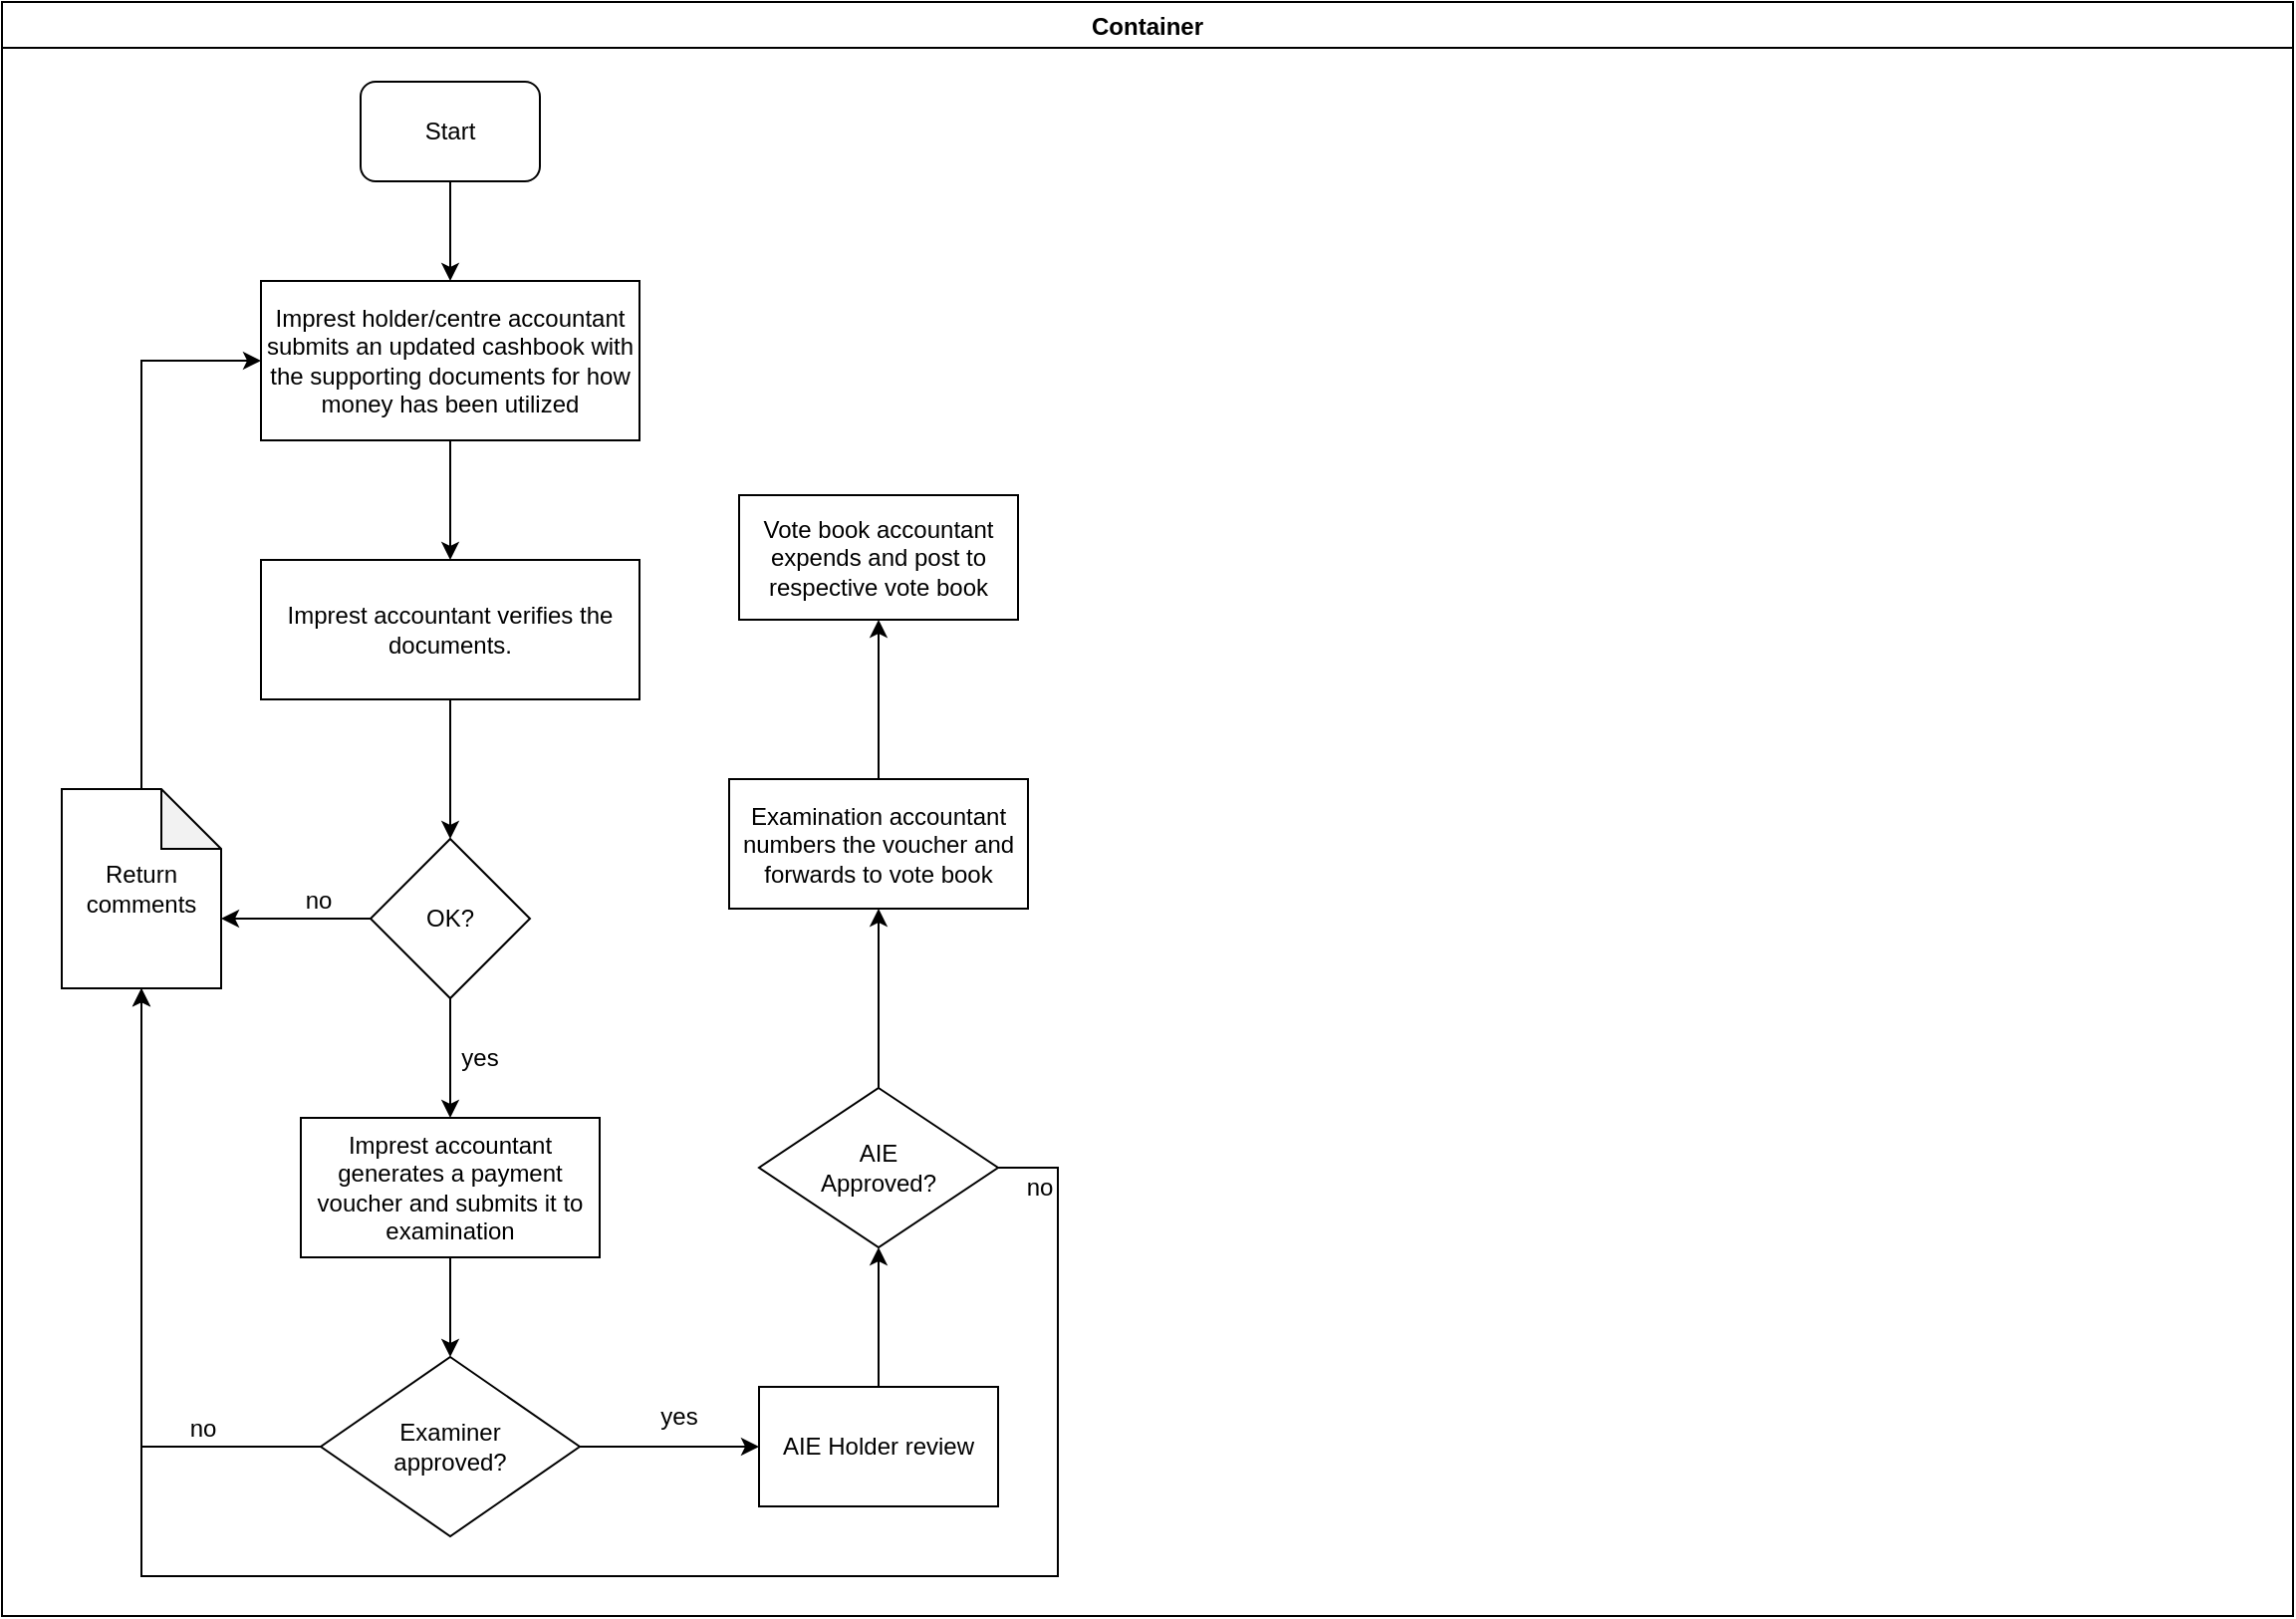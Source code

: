 <mxfile version="13.10.9" type="github">
  <diagram id="WFy3jEqJVR7ei0UwMqTv" name="Page-1">
    <mxGraphModel dx="1038" dy="547" grid="1" gridSize="10" guides="1" tooltips="1" connect="1" arrows="1" fold="1" page="1" pageScale="1" pageWidth="1169" pageHeight="827" math="0" shadow="0">
      <root>
        <mxCell id="0" />
        <mxCell id="1" parent="0" />
        <mxCell id="Fs6aQgj2k6ZO6EgoAaG_-1" value="Container" style="swimlane;startSize=23;" vertex="1" parent="1">
          <mxGeometry x="10" y="10" width="1150" height="810" as="geometry" />
        </mxCell>
        <mxCell id="Fs6aQgj2k6ZO6EgoAaG_-2" value="Start" style="rounded=1;whiteSpace=wrap;html=1;" vertex="1" parent="Fs6aQgj2k6ZO6EgoAaG_-1">
          <mxGeometry x="180" y="40" width="90" height="50" as="geometry" />
        </mxCell>
        <mxCell id="Fs6aQgj2k6ZO6EgoAaG_-5" value="Imprest holder/centre accountant submits an updated cashbook with the supporting documents for how money has been utilized" style="rounded=0;whiteSpace=wrap;html=1;" vertex="1" parent="Fs6aQgj2k6ZO6EgoAaG_-1">
          <mxGeometry x="130" y="140" width="190" height="80" as="geometry" />
        </mxCell>
        <mxCell id="Fs6aQgj2k6ZO6EgoAaG_-4" value="" style="edgeStyle=orthogonalEdgeStyle;rounded=0;orthogonalLoop=1;jettySize=auto;html=1;entryX=0.5;entryY=0;entryDx=0;entryDy=0;" edge="1" parent="Fs6aQgj2k6ZO6EgoAaG_-1" source="Fs6aQgj2k6ZO6EgoAaG_-2" target="Fs6aQgj2k6ZO6EgoAaG_-5">
          <mxGeometry relative="1" as="geometry">
            <mxPoint x="225" y="165" as="targetPoint" />
          </mxGeometry>
        </mxCell>
        <mxCell id="Fs6aQgj2k6ZO6EgoAaG_-10" value="Imprest accountant generates a payment voucher and submits it to examination" style="whiteSpace=wrap;html=1;rounded=0;" vertex="1" parent="Fs6aQgj2k6ZO6EgoAaG_-1">
          <mxGeometry x="150" y="560" width="150" height="70" as="geometry" />
        </mxCell>
        <mxCell id="Fs6aQgj2k6ZO6EgoAaG_-6" value="Imprest accountant verifies the documents. " style="whiteSpace=wrap;html=1;rounded=0;" vertex="1" parent="Fs6aQgj2k6ZO6EgoAaG_-1">
          <mxGeometry x="130" y="280" width="190" height="70" as="geometry" />
        </mxCell>
        <mxCell id="Fs6aQgj2k6ZO6EgoAaG_-7" value="" style="edgeStyle=orthogonalEdgeStyle;rounded=0;orthogonalLoop=1;jettySize=auto;html=1;" edge="1" parent="Fs6aQgj2k6ZO6EgoAaG_-1" source="Fs6aQgj2k6ZO6EgoAaG_-5" target="Fs6aQgj2k6ZO6EgoAaG_-6">
          <mxGeometry relative="1" as="geometry" />
        </mxCell>
        <mxCell id="Fs6aQgj2k6ZO6EgoAaG_-14" value="Return comments" style="shape=note;whiteSpace=wrap;html=1;backgroundOutline=1;darkOpacity=0.05;" vertex="1" parent="Fs6aQgj2k6ZO6EgoAaG_-1">
          <mxGeometry x="30" y="395" width="80" height="100" as="geometry" />
        </mxCell>
        <mxCell id="Fs6aQgj2k6ZO6EgoAaG_-16" value="" style="edgeStyle=orthogonalEdgeStyle;rounded=0;orthogonalLoop=1;jettySize=auto;html=1;entryX=0;entryY=0.5;entryDx=0;entryDy=0;" edge="1" parent="Fs6aQgj2k6ZO6EgoAaG_-1" source="Fs6aQgj2k6ZO6EgoAaG_-14" target="Fs6aQgj2k6ZO6EgoAaG_-5">
          <mxGeometry relative="1" as="geometry">
            <mxPoint x="70" y="295" as="targetPoint" />
            <Array as="points">
              <mxPoint x="70" y="180" />
            </Array>
          </mxGeometry>
        </mxCell>
        <mxCell id="Fs6aQgj2k6ZO6EgoAaG_-17" value="&lt;div&gt;Examiner &lt;br&gt;&lt;/div&gt;&lt;div&gt;approved?&lt;/div&gt;" style="rhombus;whiteSpace=wrap;html=1;rounded=0;" vertex="1" parent="Fs6aQgj2k6ZO6EgoAaG_-1">
          <mxGeometry x="160" y="680" width="130" height="90" as="geometry" />
        </mxCell>
        <mxCell id="Fs6aQgj2k6ZO6EgoAaG_-18" value="" style="edgeStyle=orthogonalEdgeStyle;rounded=0;orthogonalLoop=1;jettySize=auto;html=1;" edge="1" parent="Fs6aQgj2k6ZO6EgoAaG_-1" source="Fs6aQgj2k6ZO6EgoAaG_-10" target="Fs6aQgj2k6ZO6EgoAaG_-17">
          <mxGeometry relative="1" as="geometry" />
        </mxCell>
        <mxCell id="Fs6aQgj2k6ZO6EgoAaG_-22" value="" style="edgeStyle=orthogonalEdgeStyle;rounded=0;orthogonalLoop=1;jettySize=auto;html=1;entryX=0.5;entryY=1;entryDx=0;entryDy=0;entryPerimeter=0;" edge="1" parent="Fs6aQgj2k6ZO6EgoAaG_-1" source="Fs6aQgj2k6ZO6EgoAaG_-17" target="Fs6aQgj2k6ZO6EgoAaG_-14">
          <mxGeometry relative="1" as="geometry">
            <mxPoint x="75" y="725" as="targetPoint" />
          </mxGeometry>
        </mxCell>
        <mxCell id="Fs6aQgj2k6ZO6EgoAaG_-20" value="" style="edgeStyle=orthogonalEdgeStyle;rounded=0;orthogonalLoop=1;jettySize=auto;html=1;entryX=0;entryY=0.5;entryDx=0;entryDy=0;" edge="1" parent="Fs6aQgj2k6ZO6EgoAaG_-1" source="Fs6aQgj2k6ZO6EgoAaG_-17" target="Fs6aQgj2k6ZO6EgoAaG_-26">
          <mxGeometry relative="1" as="geometry">
            <mxPoint x="380" y="725" as="targetPoint" />
          </mxGeometry>
        </mxCell>
        <mxCell id="Fs6aQgj2k6ZO6EgoAaG_-26" value="AIE Holder review" style="rounded=0;whiteSpace=wrap;html=1;" vertex="1" parent="Fs6aQgj2k6ZO6EgoAaG_-1">
          <mxGeometry x="380" y="695" width="120" height="60" as="geometry" />
        </mxCell>
        <mxCell id="Fs6aQgj2k6ZO6EgoAaG_-31" value="yes" style="text;html=1;strokeColor=none;fillColor=none;align=center;verticalAlign=middle;whiteSpace=wrap;rounded=0;" vertex="1" parent="Fs6aQgj2k6ZO6EgoAaG_-1">
          <mxGeometry x="220" y="520" width="40" height="20" as="geometry" />
        </mxCell>
        <mxCell id="Fs6aQgj2k6ZO6EgoAaG_-34" value="yes" style="text;html=1;strokeColor=none;fillColor=none;align=center;verticalAlign=middle;whiteSpace=wrap;rounded=0;" vertex="1" parent="Fs6aQgj2k6ZO6EgoAaG_-1">
          <mxGeometry x="320" y="700" width="40" height="20" as="geometry" />
        </mxCell>
        <mxCell id="Fs6aQgj2k6ZO6EgoAaG_-9" value="" style="edgeStyle=orthogonalEdgeStyle;rounded=0;orthogonalLoop=1;jettySize=auto;html=1;" edge="1" parent="1" source="Fs6aQgj2k6ZO6EgoAaG_-6" target="Fs6aQgj2k6ZO6EgoAaG_-8">
          <mxGeometry relative="1" as="geometry" />
        </mxCell>
        <mxCell id="Fs6aQgj2k6ZO6EgoAaG_-11" value="" style="edgeStyle=orthogonalEdgeStyle;rounded=0;orthogonalLoop=1;jettySize=auto;html=1;" edge="1" parent="1" source="Fs6aQgj2k6ZO6EgoAaG_-8" target="Fs6aQgj2k6ZO6EgoAaG_-10">
          <mxGeometry relative="1" as="geometry" />
        </mxCell>
        <mxCell id="Fs6aQgj2k6ZO6EgoAaG_-13" value="" style="edgeStyle=orthogonalEdgeStyle;rounded=0;orthogonalLoop=1;jettySize=auto;html=1;entryX=0;entryY=0;entryDx=80;entryDy=65;entryPerimeter=0;" edge="1" parent="1" source="Fs6aQgj2k6ZO6EgoAaG_-8" target="Fs6aQgj2k6ZO6EgoAaG_-14">
          <mxGeometry relative="1" as="geometry">
            <mxPoint x="115" y="470" as="targetPoint" />
          </mxGeometry>
        </mxCell>
        <mxCell id="Fs6aQgj2k6ZO6EgoAaG_-8" value="OK?" style="rhombus;whiteSpace=wrap;html=1;rounded=0;" vertex="1" parent="1">
          <mxGeometry x="195" y="430" width="80" height="80" as="geometry" />
        </mxCell>
        <mxCell id="Fs6aQgj2k6ZO6EgoAaG_-30" value="" style="edgeStyle=orthogonalEdgeStyle;rounded=0;orthogonalLoop=1;jettySize=auto;html=1;" edge="1" parent="1" source="Fs6aQgj2k6ZO6EgoAaG_-27" target="Fs6aQgj2k6ZO6EgoAaG_-29">
          <mxGeometry relative="1" as="geometry" />
        </mxCell>
        <mxCell id="Fs6aQgj2k6ZO6EgoAaG_-37" value="" style="edgeStyle=orthogonalEdgeStyle;rounded=0;orthogonalLoop=1;jettySize=auto;html=1;entryX=0.5;entryY=1;entryDx=0;entryDy=0;entryPerimeter=0;" edge="1" parent="1" source="Fs6aQgj2k6ZO6EgoAaG_-27" target="Fs6aQgj2k6ZO6EgoAaG_-14">
          <mxGeometry relative="1" as="geometry">
            <mxPoint x="590" y="595" as="targetPoint" />
            <Array as="points">
              <mxPoint x="540" y="595" />
              <mxPoint x="540" y="800" />
              <mxPoint x="80" y="800" />
            </Array>
          </mxGeometry>
        </mxCell>
        <mxCell id="Fs6aQgj2k6ZO6EgoAaG_-27" value="&lt;div&gt;AIE &lt;br&gt;&lt;/div&gt;&lt;div&gt;Approved?&lt;/div&gt;" style="rhombus;whiteSpace=wrap;html=1;rounded=0;" vertex="1" parent="1">
          <mxGeometry x="390" y="555" width="120" height="80" as="geometry" />
        </mxCell>
        <mxCell id="Fs6aQgj2k6ZO6EgoAaG_-28" value="" style="edgeStyle=orthogonalEdgeStyle;rounded=0;orthogonalLoop=1;jettySize=auto;html=1;" edge="1" parent="1" source="Fs6aQgj2k6ZO6EgoAaG_-26" target="Fs6aQgj2k6ZO6EgoAaG_-27">
          <mxGeometry relative="1" as="geometry" />
        </mxCell>
        <mxCell id="Fs6aQgj2k6ZO6EgoAaG_-40" value="" style="edgeStyle=orthogonalEdgeStyle;rounded=0;orthogonalLoop=1;jettySize=auto;html=1;" edge="1" parent="1" source="Fs6aQgj2k6ZO6EgoAaG_-29" target="Fs6aQgj2k6ZO6EgoAaG_-39">
          <mxGeometry relative="1" as="geometry" />
        </mxCell>
        <mxCell id="Fs6aQgj2k6ZO6EgoAaG_-29" value="Examination accountant numbers the voucher and forwards to vote book" style="whiteSpace=wrap;html=1;rounded=0;" vertex="1" parent="1">
          <mxGeometry x="375" y="400" width="150" height="65" as="geometry" />
        </mxCell>
        <mxCell id="Fs6aQgj2k6ZO6EgoAaG_-32" value="no" style="text;html=1;strokeColor=none;fillColor=none;align=center;verticalAlign=middle;whiteSpace=wrap;rounded=0;" vertex="1" parent="1">
          <mxGeometry x="149" y="451" width="40" height="20" as="geometry" />
        </mxCell>
        <mxCell id="Fs6aQgj2k6ZO6EgoAaG_-35" value="no" style="text;html=1;strokeColor=none;fillColor=none;align=center;verticalAlign=middle;whiteSpace=wrap;rounded=0;" vertex="1" parent="1">
          <mxGeometry x="91" y="716" width="40" height="20" as="geometry" />
        </mxCell>
        <mxCell id="Fs6aQgj2k6ZO6EgoAaG_-38" value="no" style="text;html=1;strokeColor=none;fillColor=none;align=center;verticalAlign=middle;whiteSpace=wrap;rounded=0;" vertex="1" parent="1">
          <mxGeometry x="511" y="595" width="40" height="20" as="geometry" />
        </mxCell>
        <mxCell id="Fs6aQgj2k6ZO6EgoAaG_-39" value="Vote book accountant expends and post to respective vote book" style="whiteSpace=wrap;html=1;rounded=0;" vertex="1" parent="1">
          <mxGeometry x="380" y="257.5" width="140" height="62.5" as="geometry" />
        </mxCell>
      </root>
    </mxGraphModel>
  </diagram>
</mxfile>
